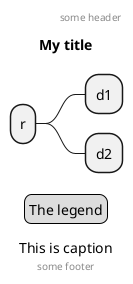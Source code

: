 @startmindmap
header some header
footer some footer
title My title
caption This is caption
legend
The legend
end legend
* r
** d1
** d2
@endmindmap
